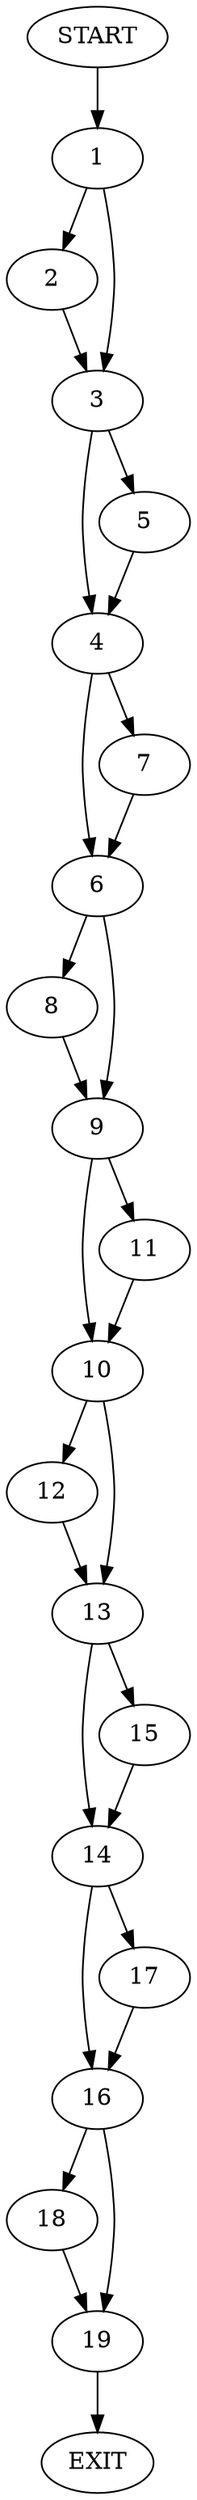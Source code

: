 digraph {
0 [label="START"]
20 [label="EXIT"]
0 -> 1
1 -> 2
1 -> 3
3 -> 4
3 -> 5
2 -> 3
4 -> 6
4 -> 7
5 -> 4
7 -> 6
6 -> 8
6 -> 9
8 -> 9
9 -> 10
9 -> 11
11 -> 10
10 -> 12
10 -> 13
13 -> 14
13 -> 15
12 -> 13
14 -> 16
14 -> 17
15 -> 14
16 -> 18
16 -> 19
17 -> 16
19 -> 20
18 -> 19
}
